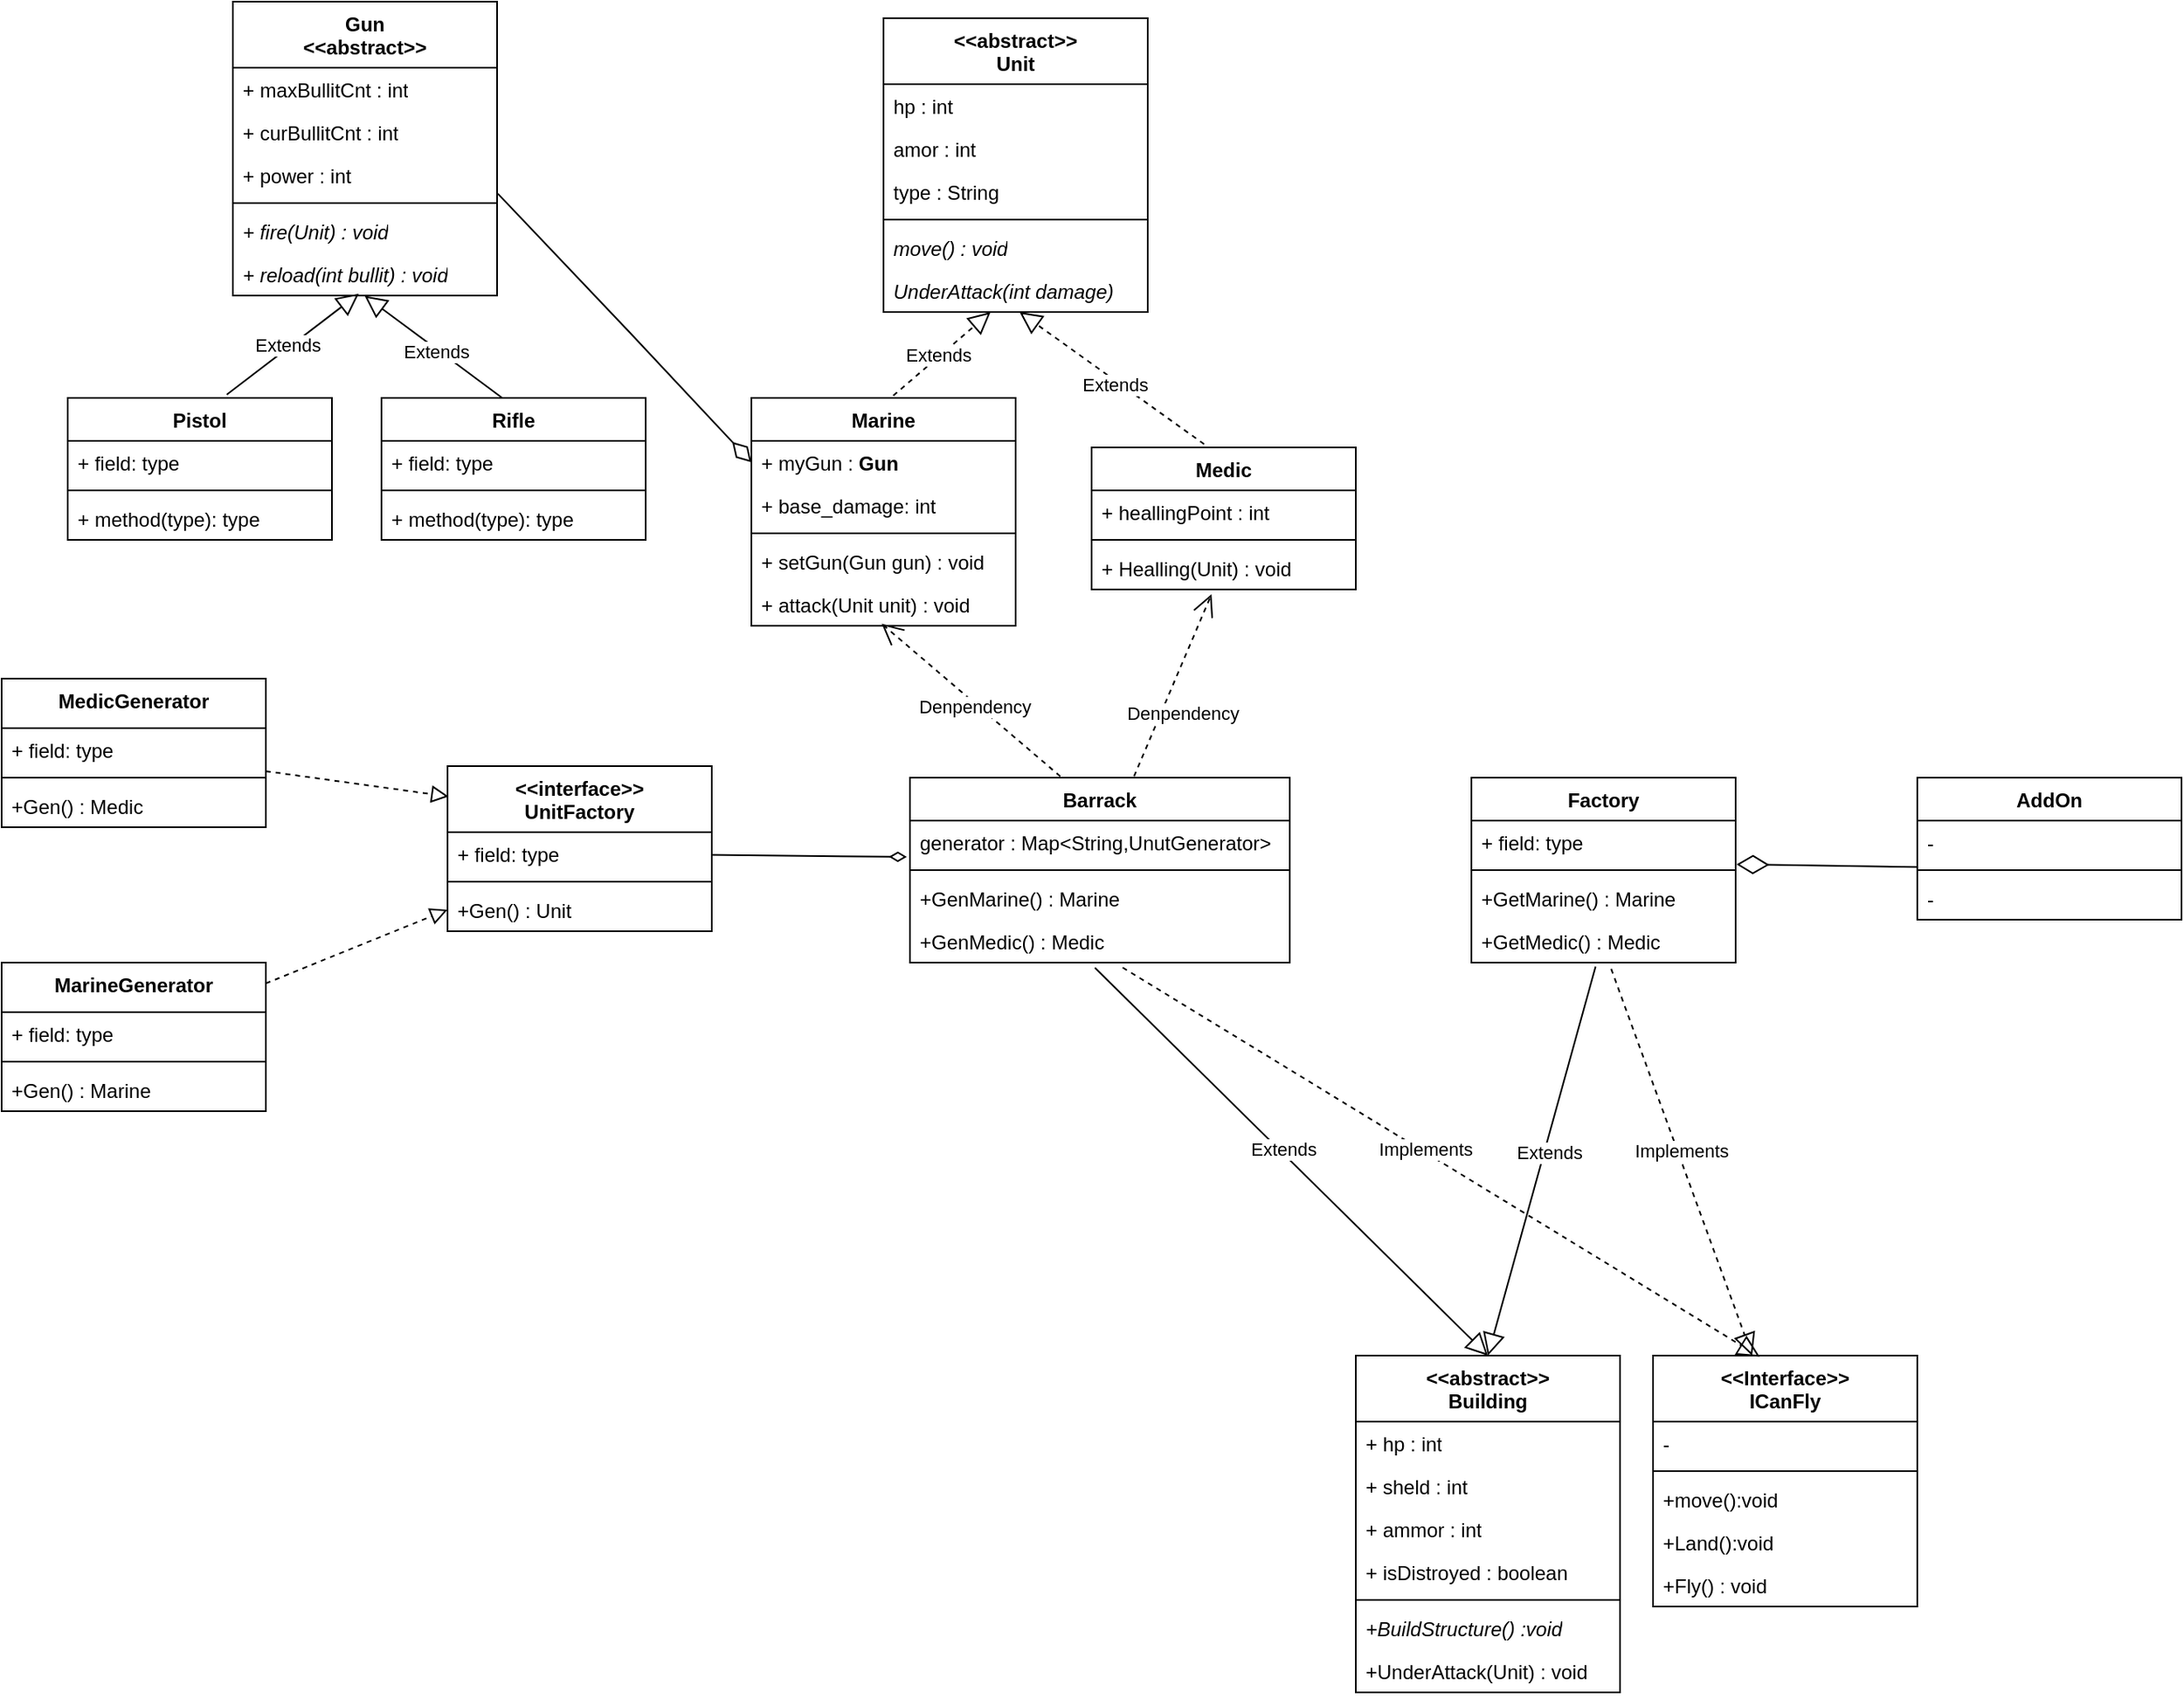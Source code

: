<mxfile version="26.0.16">
  <diagram id="C5RBs43oDa-KdzZeNtuy" name="Page-1">
    <mxGraphModel dx="2514" dy="1052" grid="1" gridSize="10" guides="1" tooltips="1" connect="1" arrows="1" fold="1" page="1" pageScale="1" pageWidth="827" pageHeight="1169" math="0" shadow="0">
      <root>
        <mxCell id="WIyWlLk6GJQsqaUBKTNV-0" />
        <mxCell id="WIyWlLk6GJQsqaUBKTNV-1" parent="WIyWlLk6GJQsqaUBKTNV-0" />
        <mxCell id="PVrwrn3sAUliG3SW16DB-0" value="&lt;div&gt;&amp;lt;&amp;lt;abstract&amp;gt;&amp;gt;&lt;br&gt;&lt;/div&gt;Unit&lt;div&gt;&lt;br&gt;&lt;/div&gt;" style="swimlane;fontStyle=1;align=center;verticalAlign=top;childLayout=stackLayout;horizontal=1;startSize=40;horizontalStack=0;resizeParent=1;resizeParentMax=0;resizeLast=0;collapsible=1;marginBottom=0;whiteSpace=wrap;html=1;" parent="WIyWlLk6GJQsqaUBKTNV-1" vertex="1">
          <mxGeometry x="414" y="100" width="160" height="178" as="geometry" />
        </mxCell>
        <mxCell id="PVrwrn3sAUliG3SW16DB-1" value="&lt;div&gt;hp : int&lt;/div&gt;" style="text;strokeColor=none;fillColor=none;align=left;verticalAlign=top;spacingLeft=4;spacingRight=4;overflow=hidden;rotatable=0;points=[[0,0.5],[1,0.5]];portConstraint=eastwest;whiteSpace=wrap;html=1;" parent="PVrwrn3sAUliG3SW16DB-0" vertex="1">
          <mxGeometry y="40" width="160" height="26" as="geometry" />
        </mxCell>
        <mxCell id="PVrwrn3sAUliG3SW16DB-9" value="&lt;div&gt;amor : int&lt;/div&gt;" style="text;strokeColor=none;fillColor=none;align=left;verticalAlign=top;spacingLeft=4;spacingRight=4;overflow=hidden;rotatable=0;points=[[0,0.5],[1,0.5]];portConstraint=eastwest;whiteSpace=wrap;html=1;" parent="PVrwrn3sAUliG3SW16DB-0" vertex="1">
          <mxGeometry y="66" width="160" height="26" as="geometry" />
        </mxCell>
        <mxCell id="PVrwrn3sAUliG3SW16DB-11" value="&lt;div&gt;type : String&lt;/div&gt;" style="text;strokeColor=none;fillColor=none;align=left;verticalAlign=top;spacingLeft=4;spacingRight=4;overflow=hidden;rotatable=0;points=[[0,0.5],[1,0.5]];portConstraint=eastwest;whiteSpace=wrap;html=1;" parent="PVrwrn3sAUliG3SW16DB-0" vertex="1">
          <mxGeometry y="92" width="160" height="26" as="geometry" />
        </mxCell>
        <mxCell id="PVrwrn3sAUliG3SW16DB-2" value="" style="line;strokeWidth=1;fillColor=none;align=left;verticalAlign=middle;spacingTop=-1;spacingLeft=3;spacingRight=3;rotatable=0;labelPosition=right;points=[];portConstraint=eastwest;strokeColor=inherit;" parent="PVrwrn3sAUliG3SW16DB-0" vertex="1">
          <mxGeometry y="118" width="160" height="8" as="geometry" />
        </mxCell>
        <mxCell id="PVrwrn3sAUliG3SW16DB-3" value="&lt;i&gt;move() : void&lt;/i&gt;" style="text;strokeColor=none;fillColor=none;align=left;verticalAlign=top;spacingLeft=4;spacingRight=4;overflow=hidden;rotatable=0;points=[[0,0.5],[1,0.5]];portConstraint=eastwest;whiteSpace=wrap;html=1;" parent="PVrwrn3sAUliG3SW16DB-0" vertex="1">
          <mxGeometry y="126" width="160" height="26" as="geometry" />
        </mxCell>
        <mxCell id="PVrwrn3sAUliG3SW16DB-10" value="&lt;i&gt;UnderAttack(int damage)&lt;/i&gt;" style="text;strokeColor=none;fillColor=none;align=left;verticalAlign=top;spacingLeft=4;spacingRight=4;overflow=hidden;rotatable=0;points=[[0,0.5],[1,0.5]];portConstraint=eastwest;whiteSpace=wrap;html=1;" parent="PVrwrn3sAUliG3SW16DB-0" vertex="1">
          <mxGeometry y="152" width="160" height="26" as="geometry" />
        </mxCell>
        <mxCell id="PVrwrn3sAUliG3SW16DB-16" value="Marine" style="swimlane;fontStyle=1;align=center;verticalAlign=top;childLayout=stackLayout;horizontal=1;startSize=26;horizontalStack=0;resizeParent=1;resizeParentMax=0;resizeLast=0;collapsible=1;marginBottom=0;whiteSpace=wrap;html=1;" parent="WIyWlLk6GJQsqaUBKTNV-1" vertex="1">
          <mxGeometry x="334" y="330" width="160" height="138" as="geometry" />
        </mxCell>
        <mxCell id="PVrwrn3sAUliG3SW16DB-17" value="&lt;div style=&quot;text-align: center;&quot;&gt;&lt;span style=&quot;background-color: initial;&quot;&gt;+ myGun : &lt;b&gt;Gun&lt;/b&gt;&lt;/span&gt;&lt;/div&gt;" style="text;strokeColor=none;fillColor=none;align=left;verticalAlign=top;spacingLeft=4;spacingRight=4;overflow=hidden;rotatable=0;points=[[0,0.5],[1,0.5]];portConstraint=eastwest;whiteSpace=wrap;html=1;" parent="PVrwrn3sAUliG3SW16DB-16" vertex="1">
          <mxGeometry y="26" width="160" height="26" as="geometry" />
        </mxCell>
        <mxCell id="PVrwrn3sAUliG3SW16DB-34" value="+ base_damage: int" style="text;strokeColor=none;fillColor=none;align=left;verticalAlign=top;spacingLeft=4;spacingRight=4;overflow=hidden;rotatable=0;points=[[0,0.5],[1,0.5]];portConstraint=eastwest;whiteSpace=wrap;html=1;" parent="PVrwrn3sAUliG3SW16DB-16" vertex="1">
          <mxGeometry y="52" width="160" height="26" as="geometry" />
        </mxCell>
        <mxCell id="PVrwrn3sAUliG3SW16DB-18" value="" style="line;strokeWidth=1;fillColor=none;align=left;verticalAlign=middle;spacingTop=-1;spacingLeft=3;spacingRight=3;rotatable=0;labelPosition=right;points=[];portConstraint=eastwest;strokeColor=inherit;" parent="PVrwrn3sAUliG3SW16DB-16" vertex="1">
          <mxGeometry y="78" width="160" height="8" as="geometry" />
        </mxCell>
        <mxCell id="PVrwrn3sAUliG3SW16DB-19" value="+ setGun(Gun gun) : void" style="text;strokeColor=none;fillColor=none;align=left;verticalAlign=top;spacingLeft=4;spacingRight=4;overflow=hidden;rotatable=0;points=[[0,0.5],[1,0.5]];portConstraint=eastwest;whiteSpace=wrap;html=1;" parent="PVrwrn3sAUliG3SW16DB-16" vertex="1">
          <mxGeometry y="86" width="160" height="26" as="geometry" />
        </mxCell>
        <mxCell id="MvnuxMPW66HS9TptjvaD-0" value="+ attack(Unit unit) : void" style="text;strokeColor=none;fillColor=none;align=left;verticalAlign=top;spacingLeft=4;spacingRight=4;overflow=hidden;rotatable=0;points=[[0,0.5],[1,0.5]];portConstraint=eastwest;whiteSpace=wrap;html=1;" parent="PVrwrn3sAUliG3SW16DB-16" vertex="1">
          <mxGeometry y="112" width="160" height="26" as="geometry" />
        </mxCell>
        <mxCell id="PVrwrn3sAUliG3SW16DB-20" value="Medic" style="swimlane;fontStyle=1;align=center;verticalAlign=top;childLayout=stackLayout;horizontal=1;startSize=26;horizontalStack=0;resizeParent=1;resizeParentMax=0;resizeLast=0;collapsible=1;marginBottom=0;whiteSpace=wrap;html=1;" parent="WIyWlLk6GJQsqaUBKTNV-1" vertex="1">
          <mxGeometry x="540" y="360" width="160" height="86" as="geometry" />
        </mxCell>
        <mxCell id="PVrwrn3sAUliG3SW16DB-21" value="+ heallingPoint : int" style="text;strokeColor=none;fillColor=none;align=left;verticalAlign=top;spacingLeft=4;spacingRight=4;overflow=hidden;rotatable=0;points=[[0,0.5],[1,0.5]];portConstraint=eastwest;whiteSpace=wrap;html=1;" parent="PVrwrn3sAUliG3SW16DB-20" vertex="1">
          <mxGeometry y="26" width="160" height="26" as="geometry" />
        </mxCell>
        <mxCell id="PVrwrn3sAUliG3SW16DB-22" value="" style="line;strokeWidth=1;fillColor=none;align=left;verticalAlign=middle;spacingTop=-1;spacingLeft=3;spacingRight=3;rotatable=0;labelPosition=right;points=[];portConstraint=eastwest;strokeColor=inherit;" parent="PVrwrn3sAUliG3SW16DB-20" vertex="1">
          <mxGeometry y="52" width="160" height="8" as="geometry" />
        </mxCell>
        <mxCell id="PVrwrn3sAUliG3SW16DB-23" value="+ Healling(Unit) : void" style="text;strokeColor=none;fillColor=none;align=left;verticalAlign=top;spacingLeft=4;spacingRight=4;overflow=hidden;rotatable=0;points=[[0,0.5],[1,0.5]];portConstraint=eastwest;whiteSpace=wrap;html=1;" parent="PVrwrn3sAUliG3SW16DB-20" vertex="1">
          <mxGeometry y="60" width="160" height="26" as="geometry" />
        </mxCell>
        <mxCell id="PVrwrn3sAUliG3SW16DB-25" value="" style="endArrow=block;html=1;rounded=0;exitX=0.537;exitY=-0.01;exitDx=0;exitDy=0;exitPerimeter=0;endFill=0;endSize=11;dashed=1;" parent="WIyWlLk6GJQsqaUBKTNV-1" source="PVrwrn3sAUliG3SW16DB-16" target="PVrwrn3sAUliG3SW16DB-10" edge="1">
          <mxGeometry width="50" height="50" relative="1" as="geometry">
            <mxPoint x="414" y="360" as="sourcePoint" />
            <mxPoint x="480" y="280" as="targetPoint" />
          </mxGeometry>
        </mxCell>
        <mxCell id="PVrwrn3sAUliG3SW16DB-26" value="Extends" style="edgeLabel;html=1;align=center;verticalAlign=middle;resizable=0;points=[];" parent="PVrwrn3sAUliG3SW16DB-25" vertex="1" connectable="0">
          <mxGeometry x="-0.055" y="2" relative="1" as="geometry">
            <mxPoint as="offset" />
          </mxGeometry>
        </mxCell>
        <mxCell id="PVrwrn3sAUliG3SW16DB-27" value="" style="endArrow=block;html=1;rounded=0;exitX=0.426;exitY=-0.023;exitDx=0;exitDy=0;exitPerimeter=0;endFill=0;endSize=11;entryX=0.515;entryY=1;entryDx=0;entryDy=0;entryPerimeter=0;dashed=1;" parent="WIyWlLk6GJQsqaUBKTNV-1" source="PVrwrn3sAUliG3SW16DB-20" target="PVrwrn3sAUliG3SW16DB-10" edge="1">
          <mxGeometry width="50" height="50" relative="1" as="geometry">
            <mxPoint x="426" y="369" as="sourcePoint" />
            <mxPoint x="490" y="290" as="targetPoint" />
          </mxGeometry>
        </mxCell>
        <mxCell id="PVrwrn3sAUliG3SW16DB-28" value="Extends" style="edgeLabel;html=1;align=center;verticalAlign=middle;resizable=0;points=[];" parent="PVrwrn3sAUliG3SW16DB-27" vertex="1" connectable="0">
          <mxGeometry x="-0.055" y="2" relative="1" as="geometry">
            <mxPoint as="offset" />
          </mxGeometry>
        </mxCell>
        <mxCell id="PVrwrn3sAUliG3SW16DB-29" value="Rifle" style="swimlane;fontStyle=1;align=center;verticalAlign=top;childLayout=stackLayout;horizontal=1;startSize=26;horizontalStack=0;resizeParent=1;resizeParentMax=0;resizeLast=0;collapsible=1;marginBottom=0;whiteSpace=wrap;html=1;" parent="WIyWlLk6GJQsqaUBKTNV-1" vertex="1">
          <mxGeometry x="110" y="330" width="160" height="86" as="geometry" />
        </mxCell>
        <mxCell id="PVrwrn3sAUliG3SW16DB-30" value="+ field: type" style="text;strokeColor=none;fillColor=none;align=left;verticalAlign=top;spacingLeft=4;spacingRight=4;overflow=hidden;rotatable=0;points=[[0,0.5],[1,0.5]];portConstraint=eastwest;whiteSpace=wrap;html=1;" parent="PVrwrn3sAUliG3SW16DB-29" vertex="1">
          <mxGeometry y="26" width="160" height="26" as="geometry" />
        </mxCell>
        <mxCell id="PVrwrn3sAUliG3SW16DB-31" value="" style="line;strokeWidth=1;fillColor=none;align=left;verticalAlign=middle;spacingTop=-1;spacingLeft=3;spacingRight=3;rotatable=0;labelPosition=right;points=[];portConstraint=eastwest;strokeColor=inherit;" parent="PVrwrn3sAUliG3SW16DB-29" vertex="1">
          <mxGeometry y="52" width="160" height="8" as="geometry" />
        </mxCell>
        <mxCell id="PVrwrn3sAUliG3SW16DB-32" value="+ method(type): type" style="text;strokeColor=none;fillColor=none;align=left;verticalAlign=top;spacingLeft=4;spacingRight=4;overflow=hidden;rotatable=0;points=[[0,0.5],[1,0.5]];portConstraint=eastwest;whiteSpace=wrap;html=1;" parent="PVrwrn3sAUliG3SW16DB-29" vertex="1">
          <mxGeometry y="60" width="160" height="26" as="geometry" />
        </mxCell>
        <mxCell id="PVrwrn3sAUliG3SW16DB-33" value="" style="endArrow=diamondThin;html=1;rounded=0;exitX=1.003;exitY=0.934;exitDx=0;exitDy=0;exitPerimeter=0;entryX=0;entryY=0.5;entryDx=0;entryDy=0;endFill=0;endSize=14;" parent="WIyWlLk6GJQsqaUBKTNV-1" source="PVrwrn3sAUliG3SW16DB-43" target="PVrwrn3sAUliG3SW16DB-17" edge="1">
          <mxGeometry width="50" height="50" relative="1" as="geometry">
            <mxPoint x="350" y="380" as="sourcePoint" />
            <mxPoint x="400" y="330" as="targetPoint" />
            <Array as="points">
              <mxPoint x="260" y="290" />
            </Array>
          </mxGeometry>
        </mxCell>
        <mxCell id="PVrwrn3sAUliG3SW16DB-35" value="Pistol" style="swimlane;fontStyle=1;align=center;verticalAlign=top;childLayout=stackLayout;horizontal=1;startSize=26;horizontalStack=0;resizeParent=1;resizeParentMax=0;resizeLast=0;collapsible=1;marginBottom=0;whiteSpace=wrap;html=1;" parent="WIyWlLk6GJQsqaUBKTNV-1" vertex="1">
          <mxGeometry x="-80" y="330" width="160" height="86" as="geometry" />
        </mxCell>
        <mxCell id="PVrwrn3sAUliG3SW16DB-36" value="+ field: type" style="text;strokeColor=none;fillColor=none;align=left;verticalAlign=top;spacingLeft=4;spacingRight=4;overflow=hidden;rotatable=0;points=[[0,0.5],[1,0.5]];portConstraint=eastwest;whiteSpace=wrap;html=1;" parent="PVrwrn3sAUliG3SW16DB-35" vertex="1">
          <mxGeometry y="26" width="160" height="26" as="geometry" />
        </mxCell>
        <mxCell id="PVrwrn3sAUliG3SW16DB-37" value="" style="line;strokeWidth=1;fillColor=none;align=left;verticalAlign=middle;spacingTop=-1;spacingLeft=3;spacingRight=3;rotatable=0;labelPosition=right;points=[];portConstraint=eastwest;strokeColor=inherit;" parent="PVrwrn3sAUliG3SW16DB-35" vertex="1">
          <mxGeometry y="52" width="160" height="8" as="geometry" />
        </mxCell>
        <mxCell id="PVrwrn3sAUliG3SW16DB-38" value="+ method(type): type" style="text;strokeColor=none;fillColor=none;align=left;verticalAlign=top;spacingLeft=4;spacingRight=4;overflow=hidden;rotatable=0;points=[[0,0.5],[1,0.5]];portConstraint=eastwest;whiteSpace=wrap;html=1;" parent="PVrwrn3sAUliG3SW16DB-35" vertex="1">
          <mxGeometry y="60" width="160" height="26" as="geometry" />
        </mxCell>
        <mxCell id="PVrwrn3sAUliG3SW16DB-39" value="Gun&lt;div&gt;&amp;lt;&amp;lt;abstract&amp;gt;&amp;gt;&lt;/div&gt;" style="swimlane;fontStyle=1;align=center;verticalAlign=top;childLayout=stackLayout;horizontal=1;startSize=40;horizontalStack=0;resizeParent=1;resizeParentMax=0;resizeLast=0;collapsible=1;marginBottom=0;whiteSpace=wrap;html=1;" parent="WIyWlLk6GJQsqaUBKTNV-1" vertex="1">
          <mxGeometry x="20" y="90" width="160" height="178" as="geometry" />
        </mxCell>
        <mxCell id="PVrwrn3sAUliG3SW16DB-40" value="+ maxBullitCnt : int" style="text;strokeColor=none;fillColor=none;align=left;verticalAlign=top;spacingLeft=4;spacingRight=4;overflow=hidden;rotatable=0;points=[[0,0.5],[1,0.5]];portConstraint=eastwest;whiteSpace=wrap;html=1;" parent="PVrwrn3sAUliG3SW16DB-39" vertex="1">
          <mxGeometry y="40" width="160" height="26" as="geometry" />
        </mxCell>
        <mxCell id="MvnuxMPW66HS9TptjvaD-1" value="+ curBullitCnt : int" style="text;strokeColor=none;fillColor=none;align=left;verticalAlign=top;spacingLeft=4;spacingRight=4;overflow=hidden;rotatable=0;points=[[0,0.5],[1,0.5]];portConstraint=eastwest;whiteSpace=wrap;html=1;" parent="PVrwrn3sAUliG3SW16DB-39" vertex="1">
          <mxGeometry y="66" width="160" height="26" as="geometry" />
        </mxCell>
        <mxCell id="PVrwrn3sAUliG3SW16DB-43" value="+ power : int" style="text;strokeColor=none;fillColor=none;align=left;verticalAlign=top;spacingLeft=4;spacingRight=4;overflow=hidden;rotatable=0;points=[[0,0.5],[1,0.5]];portConstraint=eastwest;whiteSpace=wrap;html=1;" parent="PVrwrn3sAUliG3SW16DB-39" vertex="1">
          <mxGeometry y="92" width="160" height="26" as="geometry" />
        </mxCell>
        <mxCell id="PVrwrn3sAUliG3SW16DB-41" value="" style="line;strokeWidth=1;fillColor=none;align=left;verticalAlign=middle;spacingTop=-1;spacingLeft=3;spacingRight=3;rotatable=0;labelPosition=right;points=[];portConstraint=eastwest;strokeColor=inherit;" parent="PVrwrn3sAUliG3SW16DB-39" vertex="1">
          <mxGeometry y="118" width="160" height="8" as="geometry" />
        </mxCell>
        <mxCell id="PVrwrn3sAUliG3SW16DB-42" value="&lt;i&gt;+ fire(Unit) : void&lt;/i&gt;" style="text;strokeColor=none;fillColor=none;align=left;verticalAlign=top;spacingLeft=4;spacingRight=4;overflow=hidden;rotatable=0;points=[[0,0.5],[1,0.5]];portConstraint=eastwest;whiteSpace=wrap;html=1;" parent="PVrwrn3sAUliG3SW16DB-39" vertex="1">
          <mxGeometry y="126" width="160" height="26" as="geometry" />
        </mxCell>
        <mxCell id="PVrwrn3sAUliG3SW16DB-48" value="&lt;i&gt;+ reload(int bullit) : void&lt;/i&gt;" style="text;strokeColor=none;fillColor=none;align=left;verticalAlign=top;spacingLeft=4;spacingRight=4;overflow=hidden;rotatable=0;points=[[0,0.5],[1,0.5]];portConstraint=eastwest;whiteSpace=wrap;html=1;" parent="PVrwrn3sAUliG3SW16DB-39" vertex="1">
          <mxGeometry y="152" width="160" height="26" as="geometry" />
        </mxCell>
        <mxCell id="PVrwrn3sAUliG3SW16DB-44" value="" style="endArrow=block;html=1;rounded=0;exitX=0.455;exitY=-0.003;exitDx=0;exitDy=0;exitPerimeter=0;endFill=0;endSize=11;entryX=0.499;entryY=1.008;entryDx=0;entryDy=0;entryPerimeter=0;" parent="WIyWlLk6GJQsqaUBKTNV-1" source="PVrwrn3sAUliG3SW16DB-29" target="PVrwrn3sAUliG3SW16DB-48" edge="1">
          <mxGeometry width="50" height="50" relative="1" as="geometry">
            <mxPoint x="426" y="369" as="sourcePoint" />
            <mxPoint x="90" y="270" as="targetPoint" />
          </mxGeometry>
        </mxCell>
        <mxCell id="PVrwrn3sAUliG3SW16DB-45" value="Extends" style="edgeLabel;html=1;align=center;verticalAlign=middle;resizable=0;points=[];" parent="PVrwrn3sAUliG3SW16DB-44" vertex="1" connectable="0">
          <mxGeometry x="-0.055" y="2" relative="1" as="geometry">
            <mxPoint as="offset" />
          </mxGeometry>
        </mxCell>
        <mxCell id="PVrwrn3sAUliG3SW16DB-46" value="" style="endArrow=block;html=1;rounded=0;exitX=0.602;exitY=-0.023;exitDx=0;exitDy=0;exitPerimeter=0;endFill=0;endSize=11;entryX=0.477;entryY=0.955;entryDx=0;entryDy=0;entryPerimeter=0;" parent="WIyWlLk6GJQsqaUBKTNV-1" source="PVrwrn3sAUliG3SW16DB-35" target="PVrwrn3sAUliG3SW16DB-48" edge="1">
          <mxGeometry width="50" height="50" relative="1" as="geometry">
            <mxPoint x="183" y="370" as="sourcePoint" />
            <mxPoint x="100" y="290" as="targetPoint" />
          </mxGeometry>
        </mxCell>
        <mxCell id="PVrwrn3sAUliG3SW16DB-47" value="Extends" style="edgeLabel;html=1;align=center;verticalAlign=middle;resizable=0;points=[];" parent="PVrwrn3sAUliG3SW16DB-46" vertex="1" connectable="0">
          <mxGeometry x="-0.055" y="2" relative="1" as="geometry">
            <mxPoint as="offset" />
          </mxGeometry>
        </mxCell>
        <mxCell id="PVrwrn3sAUliG3SW16DB-49" value="Barrack" style="swimlane;fontStyle=1;align=center;verticalAlign=top;childLayout=stackLayout;horizontal=1;startSize=26;horizontalStack=0;resizeParent=1;resizeParentMax=0;resizeLast=0;collapsible=1;marginBottom=0;whiteSpace=wrap;html=1;" parent="WIyWlLk6GJQsqaUBKTNV-1" vertex="1">
          <mxGeometry x="430" y="560" width="230" height="112" as="geometry" />
        </mxCell>
        <mxCell id="PVrwrn3sAUliG3SW16DB-50" value="generator : Map&amp;lt;String,UnutGenerator&amp;gt;" style="text;strokeColor=none;fillColor=none;align=left;verticalAlign=top;spacingLeft=4;spacingRight=4;overflow=hidden;rotatable=0;points=[[0,0.5],[1,0.5]];portConstraint=eastwest;whiteSpace=wrap;html=1;" parent="PVrwrn3sAUliG3SW16DB-49" vertex="1">
          <mxGeometry y="26" width="230" height="26" as="geometry" />
        </mxCell>
        <mxCell id="PVrwrn3sAUliG3SW16DB-51" value="" style="line;strokeWidth=1;fillColor=none;align=left;verticalAlign=middle;spacingTop=-1;spacingLeft=3;spacingRight=3;rotatable=0;labelPosition=right;points=[];portConstraint=eastwest;strokeColor=inherit;" parent="PVrwrn3sAUliG3SW16DB-49" vertex="1">
          <mxGeometry y="52" width="230" height="8" as="geometry" />
        </mxCell>
        <mxCell id="PVrwrn3sAUliG3SW16DB-52" value="+GenMarine() : Marine" style="text;strokeColor=none;fillColor=none;align=left;verticalAlign=top;spacingLeft=4;spacingRight=4;overflow=hidden;rotatable=0;points=[[0,0.5],[1,0.5]];portConstraint=eastwest;whiteSpace=wrap;html=1;" parent="PVrwrn3sAUliG3SW16DB-49" vertex="1">
          <mxGeometry y="60" width="230" height="26" as="geometry" />
        </mxCell>
        <mxCell id="PVrwrn3sAUliG3SW16DB-53" value="+GenMedic() : Medic" style="text;strokeColor=none;fillColor=none;align=left;verticalAlign=top;spacingLeft=4;spacingRight=4;overflow=hidden;rotatable=0;points=[[0,0.5],[1,0.5]];portConstraint=eastwest;whiteSpace=wrap;html=1;" parent="PVrwrn3sAUliG3SW16DB-49" vertex="1">
          <mxGeometry y="86" width="230" height="26" as="geometry" />
        </mxCell>
        <mxCell id="PVrwrn3sAUliG3SW16DB-54" value="" style="endArrow=open;html=1;rounded=0;exitX=0.396;exitY=-0.007;exitDx=0;exitDy=0;exitPerimeter=0;endFill=0;endSize=11;dashed=1;entryX=0.493;entryY=0.951;entryDx=0;entryDy=0;entryPerimeter=0;" parent="WIyWlLk6GJQsqaUBKTNV-1" source="PVrwrn3sAUliG3SW16DB-49" target="MvnuxMPW66HS9TptjvaD-0" edge="1">
          <mxGeometry width="50" height="50" relative="1" as="geometry">
            <mxPoint x="487" y="542" as="sourcePoint" />
            <mxPoint x="414" y="472" as="targetPoint" />
          </mxGeometry>
        </mxCell>
        <mxCell id="PVrwrn3sAUliG3SW16DB-55" value="Denpendency" style="edgeLabel;html=1;align=center;verticalAlign=middle;resizable=0;points=[];" parent="PVrwrn3sAUliG3SW16DB-54" vertex="1" connectable="0">
          <mxGeometry x="-0.055" y="2" relative="1" as="geometry">
            <mxPoint as="offset" />
          </mxGeometry>
        </mxCell>
        <mxCell id="PVrwrn3sAUliG3SW16DB-56" value="" style="endArrow=open;html=1;rounded=0;exitX=0.59;exitY=-0.007;exitDx=0;exitDy=0;exitPerimeter=0;endFill=0;endSize=11;entryX=0.454;entryY=1.111;entryDx=0;entryDy=0;entryPerimeter=0;dashed=1;" parent="WIyWlLk6GJQsqaUBKTNV-1" source="PVrwrn3sAUliG3SW16DB-49" target="PVrwrn3sAUliG3SW16DB-23" edge="1">
          <mxGeometry width="50" height="50" relative="1" as="geometry">
            <mxPoint x="503" y="569" as="sourcePoint" />
            <mxPoint x="424" y="482" as="targetPoint" />
          </mxGeometry>
        </mxCell>
        <mxCell id="PVrwrn3sAUliG3SW16DB-57" value="Denpendency" style="edgeLabel;html=1;align=center;verticalAlign=middle;resizable=0;points=[];" parent="PVrwrn3sAUliG3SW16DB-56" vertex="1" connectable="0">
          <mxGeometry x="-0.055" y="2" relative="1" as="geometry">
            <mxPoint x="9" y="14" as="offset" />
          </mxGeometry>
        </mxCell>
        <mxCell id="PVrwrn3sAUliG3SW16DB-63" value="&amp;lt;&amp;lt;interface&amp;gt;&amp;gt;&lt;div&gt;UnitFactory&lt;/div&gt;" style="swimlane;fontStyle=1;align=center;verticalAlign=top;childLayout=stackLayout;horizontal=1;startSize=40;horizontalStack=0;resizeParent=1;resizeParentMax=0;resizeLast=0;collapsible=1;marginBottom=0;whiteSpace=wrap;html=1;" parent="WIyWlLk6GJQsqaUBKTNV-1" vertex="1">
          <mxGeometry x="150" y="553" width="160" height="100" as="geometry" />
        </mxCell>
        <mxCell id="PVrwrn3sAUliG3SW16DB-64" value="+ field: type" style="text;strokeColor=none;fillColor=none;align=left;verticalAlign=top;spacingLeft=4;spacingRight=4;overflow=hidden;rotatable=0;points=[[0,0.5],[1,0.5]];portConstraint=eastwest;whiteSpace=wrap;html=1;" parent="PVrwrn3sAUliG3SW16DB-63" vertex="1">
          <mxGeometry y="40" width="160" height="26" as="geometry" />
        </mxCell>
        <mxCell id="PVrwrn3sAUliG3SW16DB-65" value="" style="line;strokeWidth=1;fillColor=none;align=left;verticalAlign=middle;spacingTop=-1;spacingLeft=3;spacingRight=3;rotatable=0;labelPosition=right;points=[];portConstraint=eastwest;strokeColor=inherit;" parent="PVrwrn3sAUliG3SW16DB-63" vertex="1">
          <mxGeometry y="66" width="160" height="8" as="geometry" />
        </mxCell>
        <mxCell id="PVrwrn3sAUliG3SW16DB-66" value="+Gen() : Unit" style="text;strokeColor=none;fillColor=none;align=left;verticalAlign=top;spacingLeft=4;spacingRight=4;overflow=hidden;rotatable=0;points=[[0,0.5],[1,0.5]];portConstraint=eastwest;whiteSpace=wrap;html=1;" parent="PVrwrn3sAUliG3SW16DB-63" vertex="1">
          <mxGeometry y="74" width="160" height="26" as="geometry" />
        </mxCell>
        <mxCell id="PVrwrn3sAUliG3SW16DB-68" value="MedicGenerator" style="swimlane;fontStyle=1;align=center;verticalAlign=top;childLayout=stackLayout;horizontal=1;startSize=30;horizontalStack=0;resizeParent=1;resizeParentMax=0;resizeLast=0;collapsible=1;marginBottom=0;whiteSpace=wrap;html=1;" parent="WIyWlLk6GJQsqaUBKTNV-1" vertex="1">
          <mxGeometry x="-120" y="500" width="160" height="90" as="geometry" />
        </mxCell>
        <mxCell id="PVrwrn3sAUliG3SW16DB-69" value="+ field: type" style="text;strokeColor=none;fillColor=none;align=left;verticalAlign=top;spacingLeft=4;spacingRight=4;overflow=hidden;rotatable=0;points=[[0,0.5],[1,0.5]];portConstraint=eastwest;whiteSpace=wrap;html=1;" parent="PVrwrn3sAUliG3SW16DB-68" vertex="1">
          <mxGeometry y="30" width="160" height="26" as="geometry" />
        </mxCell>
        <mxCell id="PVrwrn3sAUliG3SW16DB-70" value="" style="line;strokeWidth=1;fillColor=none;align=left;verticalAlign=middle;spacingTop=-1;spacingLeft=3;spacingRight=3;rotatable=0;labelPosition=right;points=[];portConstraint=eastwest;strokeColor=inherit;" parent="PVrwrn3sAUliG3SW16DB-68" vertex="1">
          <mxGeometry y="56" width="160" height="8" as="geometry" />
        </mxCell>
        <mxCell id="PVrwrn3sAUliG3SW16DB-72" value="+Gen() : Medic" style="text;strokeColor=none;fillColor=none;align=left;verticalAlign=top;spacingLeft=4;spacingRight=4;overflow=hidden;rotatable=0;points=[[0,0.5],[1,0.5]];portConstraint=eastwest;whiteSpace=wrap;html=1;" parent="PVrwrn3sAUliG3SW16DB-68" vertex="1">
          <mxGeometry y="64" width="160" height="26" as="geometry" />
        </mxCell>
        <mxCell id="PVrwrn3sAUliG3SW16DB-81" value="" style="endArrow=block;html=1;rounded=0;exitX=0.487;exitY=1.119;exitDx=0;exitDy=0;exitPerimeter=0;endFill=0;endSize=11;" parent="WIyWlLk6GJQsqaUBKTNV-1" source="PVrwrn3sAUliG3SW16DB-53" edge="1">
          <mxGeometry width="50" height="50" relative="1" as="geometry">
            <mxPoint x="381" y="890" as="sourcePoint" />
            <mxPoint x="780" y="910" as="targetPoint" />
          </mxGeometry>
        </mxCell>
        <mxCell id="PVrwrn3sAUliG3SW16DB-82" value="Extends" style="edgeLabel;html=1;align=center;verticalAlign=middle;resizable=0;points=[];" parent="PVrwrn3sAUliG3SW16DB-81" vertex="1" connectable="0">
          <mxGeometry x="-0.055" y="2" relative="1" as="geometry">
            <mxPoint as="offset" />
          </mxGeometry>
        </mxCell>
        <mxCell id="PVrwrn3sAUliG3SW16DB-85" value="Factory" style="swimlane;fontStyle=1;align=center;verticalAlign=top;childLayout=stackLayout;horizontal=1;startSize=26;horizontalStack=0;resizeParent=1;resizeParentMax=0;resizeLast=0;collapsible=1;marginBottom=0;whiteSpace=wrap;html=1;" parent="WIyWlLk6GJQsqaUBKTNV-1" vertex="1">
          <mxGeometry x="770" y="560" width="160" height="112" as="geometry">
            <mxRectangle x="760" y="560" width="80" height="30" as="alternateBounds" />
          </mxGeometry>
        </mxCell>
        <mxCell id="PVrwrn3sAUliG3SW16DB-86" value="+ field: type" style="text;strokeColor=none;fillColor=none;align=left;verticalAlign=top;spacingLeft=4;spacingRight=4;overflow=hidden;rotatable=0;points=[[0,0.5],[1,0.5]];portConstraint=eastwest;whiteSpace=wrap;html=1;" parent="PVrwrn3sAUliG3SW16DB-85" vertex="1">
          <mxGeometry y="26" width="160" height="26" as="geometry" />
        </mxCell>
        <mxCell id="PVrwrn3sAUliG3SW16DB-87" value="" style="line;strokeWidth=1;fillColor=none;align=left;verticalAlign=middle;spacingTop=-1;spacingLeft=3;spacingRight=3;rotatable=0;labelPosition=right;points=[];portConstraint=eastwest;strokeColor=inherit;" parent="PVrwrn3sAUliG3SW16DB-85" vertex="1">
          <mxGeometry y="52" width="160" height="8" as="geometry" />
        </mxCell>
        <mxCell id="PVrwrn3sAUliG3SW16DB-88" value="+GetMarine() : Marine" style="text;strokeColor=none;fillColor=none;align=left;verticalAlign=top;spacingLeft=4;spacingRight=4;overflow=hidden;rotatable=0;points=[[0,0.5],[1,0.5]];portConstraint=eastwest;whiteSpace=wrap;html=1;" parent="PVrwrn3sAUliG3SW16DB-85" vertex="1">
          <mxGeometry y="60" width="160" height="26" as="geometry" />
        </mxCell>
        <mxCell id="PVrwrn3sAUliG3SW16DB-89" value="+GetMedic() : Medic" style="text;strokeColor=none;fillColor=none;align=left;verticalAlign=top;spacingLeft=4;spacingRight=4;overflow=hidden;rotatable=0;points=[[0,0.5],[1,0.5]];portConstraint=eastwest;whiteSpace=wrap;html=1;" parent="PVrwrn3sAUliG3SW16DB-85" vertex="1">
          <mxGeometry y="86" width="160" height="26" as="geometry" />
        </mxCell>
        <mxCell id="PVrwrn3sAUliG3SW16DB-90" value="&lt;div&gt;&amp;lt;&amp;lt;abstract&amp;gt;&amp;gt;&lt;/div&gt;Building" style="swimlane;fontStyle=1;align=center;verticalAlign=top;childLayout=stackLayout;horizontal=1;startSize=40;horizontalStack=0;resizeParent=1;resizeParentMax=0;resizeLast=0;collapsible=1;marginBottom=0;whiteSpace=wrap;html=1;" parent="WIyWlLk6GJQsqaUBKTNV-1" vertex="1">
          <mxGeometry x="700" y="910" width="160" height="204" as="geometry">
            <mxRectangle x="760" y="560" width="80" height="30" as="alternateBounds" />
          </mxGeometry>
        </mxCell>
        <mxCell id="PVrwrn3sAUliG3SW16DB-91" value="+ hp : int" style="text;strokeColor=none;fillColor=none;align=left;verticalAlign=top;spacingLeft=4;spacingRight=4;overflow=hidden;rotatable=0;points=[[0,0.5],[1,0.5]];portConstraint=eastwest;whiteSpace=wrap;html=1;" parent="PVrwrn3sAUliG3SW16DB-90" vertex="1">
          <mxGeometry y="40" width="160" height="26" as="geometry" />
        </mxCell>
        <mxCell id="PVrwrn3sAUliG3SW16DB-95" value="+ sheld : int&lt;div&gt;&lt;br&gt;&lt;/div&gt;" style="text;strokeColor=none;fillColor=none;align=left;verticalAlign=top;spacingLeft=4;spacingRight=4;overflow=hidden;rotatable=0;points=[[0,0.5],[1,0.5]];portConstraint=eastwest;whiteSpace=wrap;html=1;" parent="PVrwrn3sAUliG3SW16DB-90" vertex="1">
          <mxGeometry y="66" width="160" height="26" as="geometry" />
        </mxCell>
        <mxCell id="PVrwrn3sAUliG3SW16DB-96" value="&lt;div&gt;+ ammor : int&lt;/div&gt;" style="text;strokeColor=none;fillColor=none;align=left;verticalAlign=top;spacingLeft=4;spacingRight=4;overflow=hidden;rotatable=0;points=[[0,0.5],[1,0.5]];portConstraint=eastwest;whiteSpace=wrap;html=1;" parent="PVrwrn3sAUliG3SW16DB-90" vertex="1">
          <mxGeometry y="92" width="160" height="26" as="geometry" />
        </mxCell>
        <mxCell id="sITcJbo_At2eLE5xTSd_-8" value="&lt;div&gt;+ isDistroyed : boolean&lt;/div&gt;" style="text;strokeColor=none;fillColor=none;align=left;verticalAlign=top;spacingLeft=4;spacingRight=4;overflow=hidden;rotatable=0;points=[[0,0.5],[1,0.5]];portConstraint=eastwest;whiteSpace=wrap;html=1;" vertex="1" parent="PVrwrn3sAUliG3SW16DB-90">
          <mxGeometry y="118" width="160" height="26" as="geometry" />
        </mxCell>
        <mxCell id="PVrwrn3sAUliG3SW16DB-92" value="" style="line;strokeWidth=1;fillColor=none;align=left;verticalAlign=middle;spacingTop=-1;spacingLeft=3;spacingRight=3;rotatable=0;labelPosition=right;points=[];portConstraint=eastwest;strokeColor=inherit;" parent="PVrwrn3sAUliG3SW16DB-90" vertex="1">
          <mxGeometry y="144" width="160" height="8" as="geometry" />
        </mxCell>
        <mxCell id="PVrwrn3sAUliG3SW16DB-93" value="+BuildStructure() :void" style="text;strokeColor=none;fillColor=none;align=left;verticalAlign=top;spacingLeft=4;spacingRight=4;overflow=hidden;rotatable=0;points=[[0,0.5],[1,0.5]];portConstraint=eastwest;whiteSpace=wrap;html=1;fontStyle=2" parent="PVrwrn3sAUliG3SW16DB-90" vertex="1">
          <mxGeometry y="152" width="160" height="26" as="geometry" />
        </mxCell>
        <mxCell id="PVrwrn3sAUliG3SW16DB-94" value="+UnderAttack(Unit) : void" style="text;strokeColor=none;fillColor=none;align=left;verticalAlign=top;spacingLeft=4;spacingRight=4;overflow=hidden;rotatable=0;points=[[0,0.5],[1,0.5]];portConstraint=eastwest;whiteSpace=wrap;html=1;" parent="PVrwrn3sAUliG3SW16DB-90" vertex="1">
          <mxGeometry y="178" width="160" height="26" as="geometry" />
        </mxCell>
        <mxCell id="PVrwrn3sAUliG3SW16DB-104" value="" style="endArrow=block;html=1;rounded=0;exitX=0.47;exitY=1.093;exitDx=0;exitDy=0;exitPerimeter=0;endFill=0;endSize=11;entryX=0.5;entryY=0;entryDx=0;entryDy=0;" parent="WIyWlLk6GJQsqaUBKTNV-1" source="PVrwrn3sAUliG3SW16DB-89" target="PVrwrn3sAUliG3SW16DB-90" edge="1">
          <mxGeometry width="50" height="50" relative="1" as="geometry">
            <mxPoint x="518" y="685" as="sourcePoint" />
            <mxPoint x="783" y="922" as="targetPoint" />
          </mxGeometry>
        </mxCell>
        <mxCell id="PVrwrn3sAUliG3SW16DB-105" value="Extends" style="edgeLabel;html=1;align=center;verticalAlign=middle;resizable=0;points=[];" parent="PVrwrn3sAUliG3SW16DB-104" vertex="1" connectable="0">
          <mxGeometry x="-0.055" y="2" relative="1" as="geometry">
            <mxPoint as="offset" />
          </mxGeometry>
        </mxCell>
        <mxCell id="PVrwrn3sAUliG3SW16DB-106" value="&amp;lt;&amp;lt;Interface&amp;gt;&amp;gt;&lt;div&gt;&lt;/div&gt;&lt;div&gt;ICanFly&lt;/div&gt;" style="swimlane;fontStyle=1;align=center;verticalAlign=top;childLayout=stackLayout;horizontal=1;startSize=40;horizontalStack=0;resizeParent=1;resizeParentMax=0;resizeLast=0;collapsible=1;marginBottom=0;whiteSpace=wrap;html=1;" parent="WIyWlLk6GJQsqaUBKTNV-1" vertex="1">
          <mxGeometry x="880" y="910" width="160" height="152" as="geometry">
            <mxRectangle x="760" y="560" width="80" height="30" as="alternateBounds" />
          </mxGeometry>
        </mxCell>
        <mxCell id="PVrwrn3sAUliG3SW16DB-107" value="-" style="text;strokeColor=none;fillColor=none;align=left;verticalAlign=top;spacingLeft=4;spacingRight=4;overflow=hidden;rotatable=0;points=[[0,0.5],[1,0.5]];portConstraint=eastwest;whiteSpace=wrap;html=1;" parent="PVrwrn3sAUliG3SW16DB-106" vertex="1">
          <mxGeometry y="40" width="160" height="26" as="geometry" />
        </mxCell>
        <mxCell id="PVrwrn3sAUliG3SW16DB-110" value="" style="line;strokeWidth=1;fillColor=none;align=left;verticalAlign=middle;spacingTop=-1;spacingLeft=3;spacingRight=3;rotatable=0;labelPosition=right;points=[];portConstraint=eastwest;strokeColor=inherit;" parent="PVrwrn3sAUliG3SW16DB-106" vertex="1">
          <mxGeometry y="66" width="160" height="8" as="geometry" />
        </mxCell>
        <mxCell id="PVrwrn3sAUliG3SW16DB-111" value="+move():void" style="text;strokeColor=none;fillColor=none;align=left;verticalAlign=top;spacingLeft=4;spacingRight=4;overflow=hidden;rotatable=0;points=[[0,0.5],[1,0.5]];portConstraint=eastwest;whiteSpace=wrap;html=1;" parent="PVrwrn3sAUliG3SW16DB-106" vertex="1">
          <mxGeometry y="74" width="160" height="26" as="geometry" />
        </mxCell>
        <mxCell id="PVrwrn3sAUliG3SW16DB-112" value="+Land():void" style="text;strokeColor=none;fillColor=none;align=left;verticalAlign=top;spacingLeft=4;spacingRight=4;overflow=hidden;rotatable=0;points=[[0,0.5],[1,0.5]];portConstraint=eastwest;whiteSpace=wrap;html=1;" parent="PVrwrn3sAUliG3SW16DB-106" vertex="1">
          <mxGeometry y="100" width="160" height="26" as="geometry" />
        </mxCell>
        <mxCell id="PVrwrn3sAUliG3SW16DB-113" value="+Fly() : void" style="text;strokeColor=none;fillColor=none;align=left;verticalAlign=top;spacingLeft=4;spacingRight=4;overflow=hidden;rotatable=0;points=[[0,0.5],[1,0.5]];portConstraint=eastwest;whiteSpace=wrap;html=1;" parent="PVrwrn3sAUliG3SW16DB-106" vertex="1">
          <mxGeometry y="126" width="160" height="26" as="geometry" />
        </mxCell>
        <mxCell id="PVrwrn3sAUliG3SW16DB-115" value="" style="endArrow=block;html=1;rounded=0;exitX=0.56;exitY=1.115;exitDx=0;exitDy=0;exitPerimeter=0;endFill=0;endSize=11;entryX=0.404;entryY=0.005;entryDx=0;entryDy=0;entryPerimeter=0;dashed=1;" parent="WIyWlLk6GJQsqaUBKTNV-1" source="PVrwrn3sAUliG3SW16DB-53" target="PVrwrn3sAUliG3SW16DB-106" edge="1">
          <mxGeometry width="50" height="50" relative="1" as="geometry">
            <mxPoint x="518" y="685" as="sourcePoint" />
            <mxPoint x="790" y="920" as="targetPoint" />
          </mxGeometry>
        </mxCell>
        <mxCell id="PVrwrn3sAUliG3SW16DB-116" value="Implements" style="edgeLabel;html=1;align=center;verticalAlign=middle;resizable=0;points=[];" parent="PVrwrn3sAUliG3SW16DB-115" vertex="1" connectable="0">
          <mxGeometry x="-0.055" y="2" relative="1" as="geometry">
            <mxPoint as="offset" />
          </mxGeometry>
        </mxCell>
        <mxCell id="PVrwrn3sAUliG3SW16DB-117" value="" style="endArrow=block;html=1;rounded=0;exitX=0.529;exitY=1.147;exitDx=0;exitDy=0;exitPerimeter=0;endFill=0;endSize=11;dashed=1;" parent="WIyWlLk6GJQsqaUBKTNV-1" source="PVrwrn3sAUliG3SW16DB-89" edge="1">
          <mxGeometry width="50" height="50" relative="1" as="geometry">
            <mxPoint x="530" y="685" as="sourcePoint" />
            <mxPoint x="940" y="910" as="targetPoint" />
          </mxGeometry>
        </mxCell>
        <mxCell id="PVrwrn3sAUliG3SW16DB-118" value="Implements" style="edgeLabel;html=1;align=center;verticalAlign=middle;resizable=0;points=[];" parent="PVrwrn3sAUliG3SW16DB-117" vertex="1" connectable="0">
          <mxGeometry x="-0.055" y="2" relative="1" as="geometry">
            <mxPoint as="offset" />
          </mxGeometry>
        </mxCell>
        <mxCell id="PVrwrn3sAUliG3SW16DB-119" value="AddOn" style="swimlane;fontStyle=1;align=center;verticalAlign=top;childLayout=stackLayout;horizontal=1;startSize=26;horizontalStack=0;resizeParent=1;resizeParentMax=0;resizeLast=0;collapsible=1;marginBottom=0;whiteSpace=wrap;html=1;" parent="WIyWlLk6GJQsqaUBKTNV-1" vertex="1">
          <mxGeometry x="1040" y="560" width="160" height="86" as="geometry">
            <mxRectangle x="760" y="560" width="80" height="30" as="alternateBounds" />
          </mxGeometry>
        </mxCell>
        <mxCell id="PVrwrn3sAUliG3SW16DB-120" value="-" style="text;strokeColor=none;fillColor=none;align=left;verticalAlign=top;spacingLeft=4;spacingRight=4;overflow=hidden;rotatable=0;points=[[0,0.5],[1,0.5]];portConstraint=eastwest;whiteSpace=wrap;html=1;" parent="PVrwrn3sAUliG3SW16DB-119" vertex="1">
          <mxGeometry y="26" width="160" height="26" as="geometry" />
        </mxCell>
        <mxCell id="PVrwrn3sAUliG3SW16DB-121" value="" style="line;strokeWidth=1;fillColor=none;align=left;verticalAlign=middle;spacingTop=-1;spacingLeft=3;spacingRight=3;rotatable=0;labelPosition=right;points=[];portConstraint=eastwest;strokeColor=inherit;" parent="PVrwrn3sAUliG3SW16DB-119" vertex="1">
          <mxGeometry y="52" width="160" height="8" as="geometry" />
        </mxCell>
        <mxCell id="PVrwrn3sAUliG3SW16DB-122" value="-" style="text;strokeColor=none;fillColor=none;align=left;verticalAlign=top;spacingLeft=4;spacingRight=4;overflow=hidden;rotatable=0;points=[[0,0.5],[1,0.5]];portConstraint=eastwest;whiteSpace=wrap;html=1;" parent="PVrwrn3sAUliG3SW16DB-119" vertex="1">
          <mxGeometry y="60" width="160" height="26" as="geometry" />
        </mxCell>
        <mxCell id="PVrwrn3sAUliG3SW16DB-124" value="" style="endArrow=none;html=1;rounded=0;entryX=0.003;entryY=0.271;entryDx=0;entryDy=0;entryPerimeter=0;exitX=1.003;exitY=0.063;exitDx=0;exitDy=0;exitPerimeter=0;startArrow=diamondThin;startFill=0;endSize=9;targetPerimeterSpacing=7;startSize=17;" parent="WIyWlLk6GJQsqaUBKTNV-1" source="PVrwrn3sAUliG3SW16DB-87" target="PVrwrn3sAUliG3SW16DB-121" edge="1">
          <mxGeometry width="50" height="50" relative="1" as="geometry">
            <mxPoint x="890" y="710" as="sourcePoint" />
            <mxPoint x="940" y="660" as="targetPoint" />
          </mxGeometry>
        </mxCell>
        <mxCell id="sITcJbo_At2eLE5xTSd_-18" style="edgeStyle=none;curved=1;rounded=0;orthogonalLoop=1;jettySize=auto;html=1;entryX=0;entryY=0.5;entryDx=0;entryDy=0;fontSize=12;startSize=8;endSize=8;endArrow=block;endFill=0;dashed=1;" edge="1" parent="WIyWlLk6GJQsqaUBKTNV-1" source="sITcJbo_At2eLE5xTSd_-9" target="PVrwrn3sAUliG3SW16DB-66">
          <mxGeometry relative="1" as="geometry" />
        </mxCell>
        <mxCell id="sITcJbo_At2eLE5xTSd_-9" value="MarineGenerator" style="swimlane;fontStyle=1;align=center;verticalAlign=top;childLayout=stackLayout;horizontal=1;startSize=30;horizontalStack=0;resizeParent=1;resizeParentMax=0;resizeLast=0;collapsible=1;marginBottom=0;whiteSpace=wrap;html=1;" vertex="1" parent="WIyWlLk6GJQsqaUBKTNV-1">
          <mxGeometry x="-120" y="672" width="160" height="90" as="geometry" />
        </mxCell>
        <mxCell id="sITcJbo_At2eLE5xTSd_-10" value="+ field: type" style="text;strokeColor=none;fillColor=none;align=left;verticalAlign=top;spacingLeft=4;spacingRight=4;overflow=hidden;rotatable=0;points=[[0,0.5],[1,0.5]];portConstraint=eastwest;whiteSpace=wrap;html=1;" vertex="1" parent="sITcJbo_At2eLE5xTSd_-9">
          <mxGeometry y="30" width="160" height="26" as="geometry" />
        </mxCell>
        <mxCell id="sITcJbo_At2eLE5xTSd_-11" value="" style="line;strokeWidth=1;fillColor=none;align=left;verticalAlign=middle;spacingTop=-1;spacingLeft=3;spacingRight=3;rotatable=0;labelPosition=right;points=[];portConstraint=eastwest;strokeColor=inherit;" vertex="1" parent="sITcJbo_At2eLE5xTSd_-9">
          <mxGeometry y="56" width="160" height="8" as="geometry" />
        </mxCell>
        <mxCell id="sITcJbo_At2eLE5xTSd_-12" value="+Gen() : Marine" style="text;strokeColor=none;fillColor=none;align=left;verticalAlign=top;spacingLeft=4;spacingRight=4;overflow=hidden;rotatable=0;points=[[0,0.5],[1,0.5]];portConstraint=eastwest;whiteSpace=wrap;html=1;" vertex="1" parent="sITcJbo_At2eLE5xTSd_-9">
          <mxGeometry y="64" width="160" height="26" as="geometry" />
        </mxCell>
        <mxCell id="sITcJbo_At2eLE5xTSd_-15" style="edgeStyle=none;curved=1;rounded=0;orthogonalLoop=1;jettySize=auto;html=1;entryX=-0.008;entryY=0.846;entryDx=0;entryDy=0;entryPerimeter=0;fontSize=12;startSize=8;endSize=8;endArrow=diamondThin;endFill=0;" edge="1" parent="WIyWlLk6GJQsqaUBKTNV-1" source="PVrwrn3sAUliG3SW16DB-64" target="PVrwrn3sAUliG3SW16DB-50">
          <mxGeometry relative="1" as="geometry" />
        </mxCell>
        <mxCell id="sITcJbo_At2eLE5xTSd_-17" style="edgeStyle=none;curved=1;rounded=0;orthogonalLoop=1;jettySize=auto;html=1;entryX=0.004;entryY=0.184;entryDx=0;entryDy=0;entryPerimeter=0;fontSize=12;startSize=8;endSize=8;endArrow=block;endFill=0;dashed=1;" edge="1" parent="WIyWlLk6GJQsqaUBKTNV-1" source="PVrwrn3sAUliG3SW16DB-68" target="PVrwrn3sAUliG3SW16DB-63">
          <mxGeometry relative="1" as="geometry" />
        </mxCell>
      </root>
    </mxGraphModel>
  </diagram>
</mxfile>
